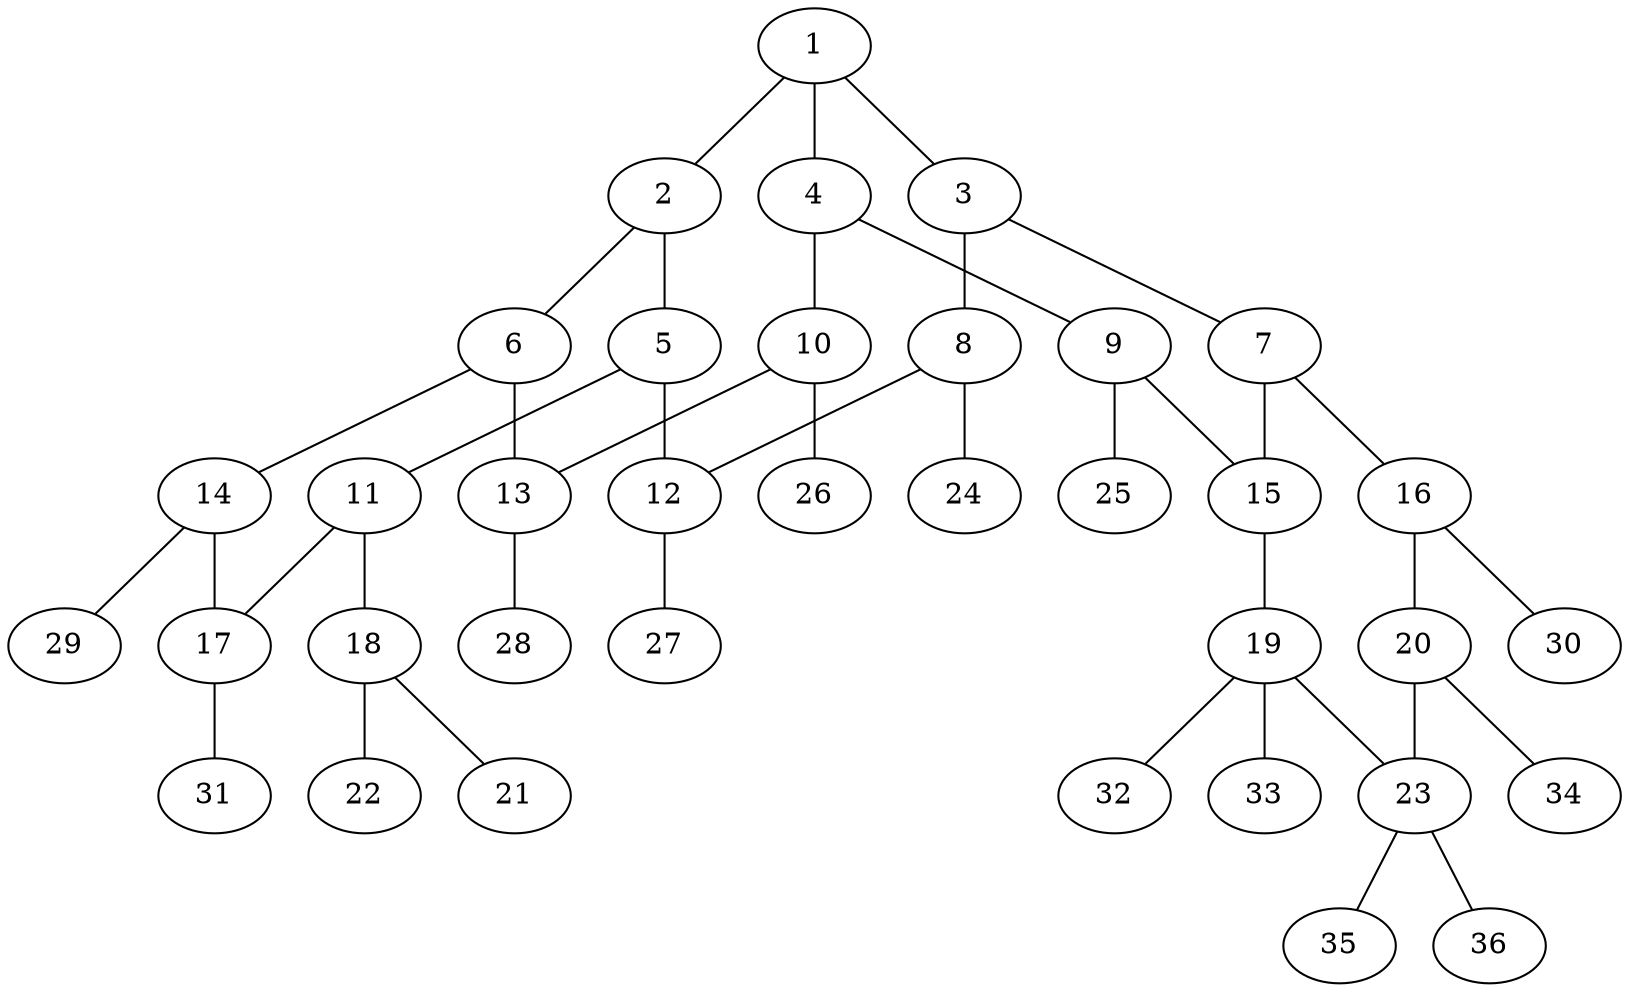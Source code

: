 graph molecule_1992 {
	1	 [chem=C];
	2	 [chem=C];
	1 -- 2	 [valence=1];
	3	 [chem=C];
	1 -- 3	 [valence=2];
	4	 [chem=C];
	1 -- 4	 [valence=1];
	5	 [chem=C];
	2 -- 5	 [valence=2];
	6	 [chem=C];
	2 -- 6	 [valence=1];
	7	 [chem=C];
	3 -- 7	 [valence=1];
	8	 [chem=C];
	3 -- 8	 [valence=1];
	9	 [chem=C];
	4 -- 9	 [valence=2];
	10	 [chem=C];
	4 -- 10	 [valence=1];
	11	 [chem=C];
	5 -- 11	 [valence=1];
	12	 [chem=C];
	5 -- 12	 [valence=1];
	13	 [chem=C];
	6 -- 13	 [valence=1];
	14	 [chem=C];
	6 -- 14	 [valence=2];
	15	 [chem=C];
	7 -- 15	 [valence=2];
	16	 [chem=C];
	7 -- 16	 [valence=1];
	8 -- 12	 [valence=2];
	24	 [chem=H];
	8 -- 24	 [valence=1];
	9 -- 15	 [valence=1];
	25	 [chem=H];
	9 -- 25	 [valence=1];
	10 -- 13	 [valence=2];
	26	 [chem=H];
	10 -- 26	 [valence=1];
	17	 [chem=C];
	11 -- 17	 [valence=2];
	18	 [chem=N];
	11 -- 18	 [valence=1];
	27	 [chem=H];
	12 -- 27	 [valence=1];
	28	 [chem=H];
	13 -- 28	 [valence=1];
	14 -- 17	 [valence=1];
	29	 [chem=H];
	14 -- 29	 [valence=1];
	19	 [chem=C];
	15 -- 19	 [valence=1];
	20	 [chem=C];
	16 -- 20	 [valence=2];
	30	 [chem=H];
	16 -- 30	 [valence=1];
	31	 [chem=H];
	17 -- 31	 [valence=1];
	21	 [chem=O];
	18 -- 21	 [valence=2];
	22	 [chem=O];
	18 -- 22	 [valence=1];
	23	 [chem=C];
	19 -- 23	 [valence=1];
	32	 [chem=H];
	19 -- 32	 [valence=1];
	33	 [chem=H];
	19 -- 33	 [valence=1];
	20 -- 23	 [valence=1];
	34	 [chem=H];
	20 -- 34	 [valence=1];
	35	 [chem=H];
	23 -- 35	 [valence=1];
	36	 [chem=H];
	23 -- 36	 [valence=1];
}
